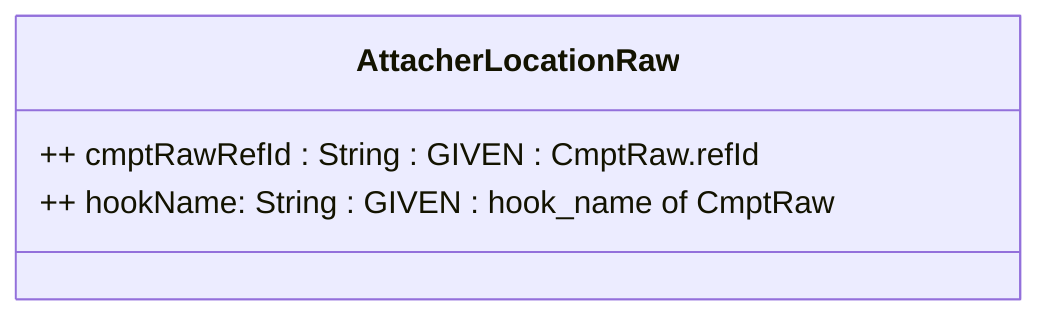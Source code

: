 classDiagram
class AttacherLocationRaw {
   ++ cmptRawRefId : String : GIVEN : CmptRaw.refId
   ++ hookName: String : GIVEN : hook_name of CmptRaw
}